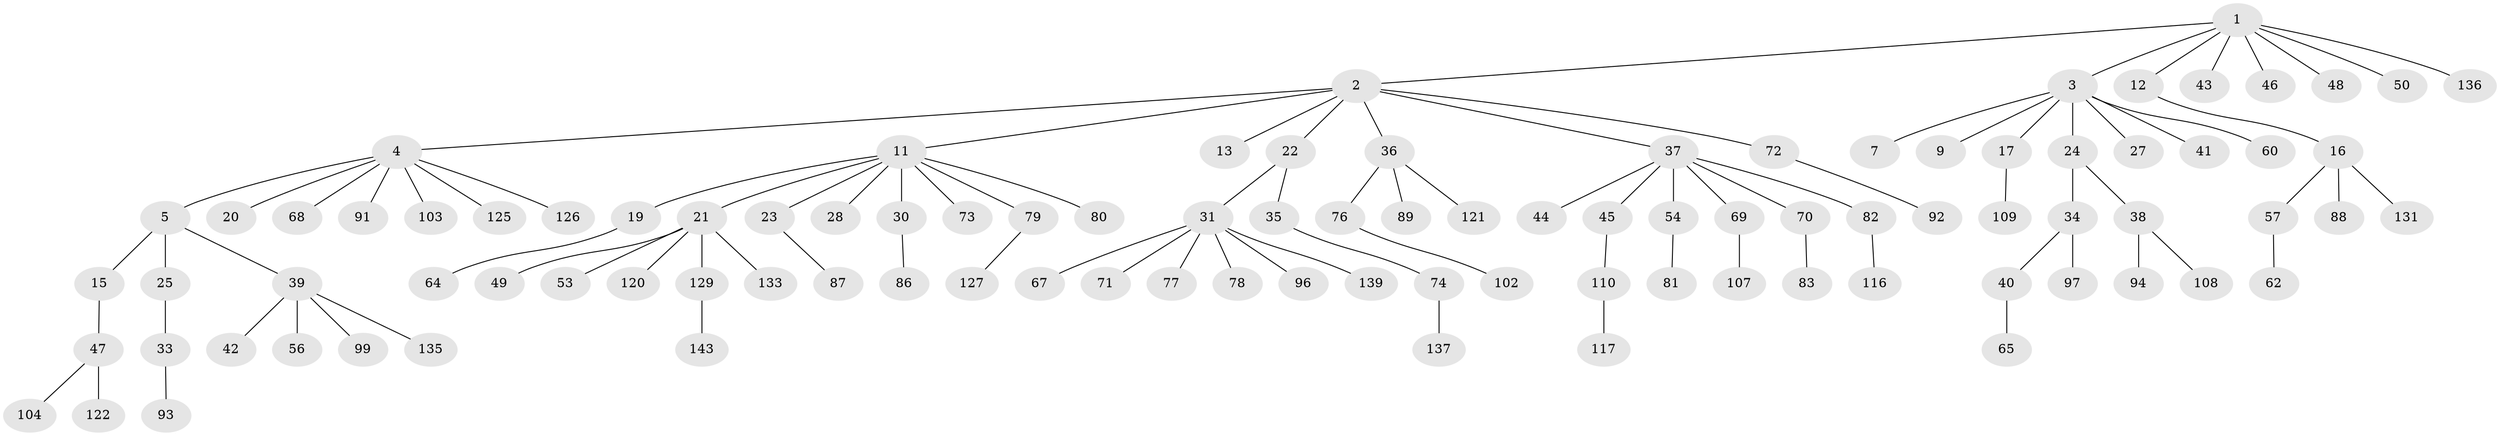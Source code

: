 // Generated by graph-tools (version 1.1) at 2025/52/02/27/25 19:52:13]
// undirected, 100 vertices, 99 edges
graph export_dot {
graph [start="1"]
  node [color=gray90,style=filled];
  1 [super="+26"];
  2 [super="+10"];
  3 [super="+6"];
  4 [super="+59"];
  5 [super="+8"];
  7;
  9 [super="+66"];
  11 [super="+14"];
  12;
  13 [super="+29"];
  15;
  16 [super="+18"];
  17 [super="+85"];
  19 [super="+141"];
  20;
  21 [super="+32"];
  22 [super="+112"];
  23;
  24 [super="+95"];
  25 [super="+84"];
  27 [super="+101"];
  28 [super="+130"];
  30 [super="+63"];
  31 [super="+51"];
  33 [super="+75"];
  34 [super="+61"];
  35;
  36;
  37 [super="+58"];
  38 [super="+55"];
  39 [super="+52"];
  40;
  41;
  42;
  43;
  44;
  45;
  46;
  47 [super="+98"];
  48 [super="+118"];
  49;
  50;
  53;
  54;
  56;
  57;
  60 [super="+105"];
  62;
  64;
  65;
  67;
  68;
  69 [super="+106"];
  70;
  71;
  72 [super="+134"];
  73;
  74 [super="+142"];
  76 [super="+115"];
  77;
  78;
  79 [super="+90"];
  80 [super="+100"];
  81 [super="+113"];
  82 [super="+114"];
  83 [super="+128"];
  86 [super="+138"];
  87;
  88;
  89;
  91 [super="+144"];
  92;
  93;
  94;
  96;
  97;
  99;
  102;
  103;
  104;
  107 [super="+111"];
  108;
  109;
  110 [super="+119"];
  116;
  117 [super="+123"];
  120 [super="+124"];
  121 [super="+132"];
  122 [super="+140"];
  125;
  126;
  127;
  129;
  131;
  133;
  135;
  136;
  137;
  139;
  143;
  1 -- 2;
  1 -- 3;
  1 -- 12;
  1 -- 46;
  1 -- 50;
  1 -- 48;
  1 -- 43;
  1 -- 136;
  2 -- 4;
  2 -- 37;
  2 -- 36;
  2 -- 22;
  2 -- 72;
  2 -- 11;
  2 -- 13;
  3 -- 9;
  3 -- 17;
  3 -- 24;
  3 -- 27;
  3 -- 41;
  3 -- 60;
  3 -- 7;
  4 -- 5;
  4 -- 20;
  4 -- 103;
  4 -- 125;
  4 -- 91;
  4 -- 126;
  4 -- 68;
  5 -- 25;
  5 -- 15;
  5 -- 39;
  11 -- 21;
  11 -- 30;
  11 -- 80;
  11 -- 19;
  11 -- 23;
  11 -- 73;
  11 -- 28;
  11 -- 79;
  12 -- 16;
  15 -- 47;
  16 -- 88;
  16 -- 131;
  16 -- 57;
  17 -- 109;
  19 -- 64;
  21 -- 120;
  21 -- 49;
  21 -- 129;
  21 -- 53;
  21 -- 133;
  22 -- 31;
  22 -- 35;
  23 -- 87;
  24 -- 34;
  24 -- 38;
  25 -- 33;
  30 -- 86;
  31 -- 67;
  31 -- 71;
  31 -- 78;
  31 -- 96;
  31 -- 139;
  31 -- 77;
  33 -- 93;
  34 -- 40;
  34 -- 97;
  35 -- 74;
  36 -- 76;
  36 -- 89;
  36 -- 121;
  37 -- 44;
  37 -- 45;
  37 -- 54;
  37 -- 82;
  37 -- 69;
  37 -- 70;
  38 -- 94;
  38 -- 108;
  39 -- 42;
  39 -- 56;
  39 -- 135;
  39 -- 99;
  40 -- 65;
  45 -- 110;
  47 -- 104;
  47 -- 122;
  54 -- 81;
  57 -- 62;
  69 -- 107;
  70 -- 83;
  72 -- 92;
  74 -- 137;
  76 -- 102;
  79 -- 127;
  82 -- 116;
  110 -- 117;
  129 -- 143;
}
